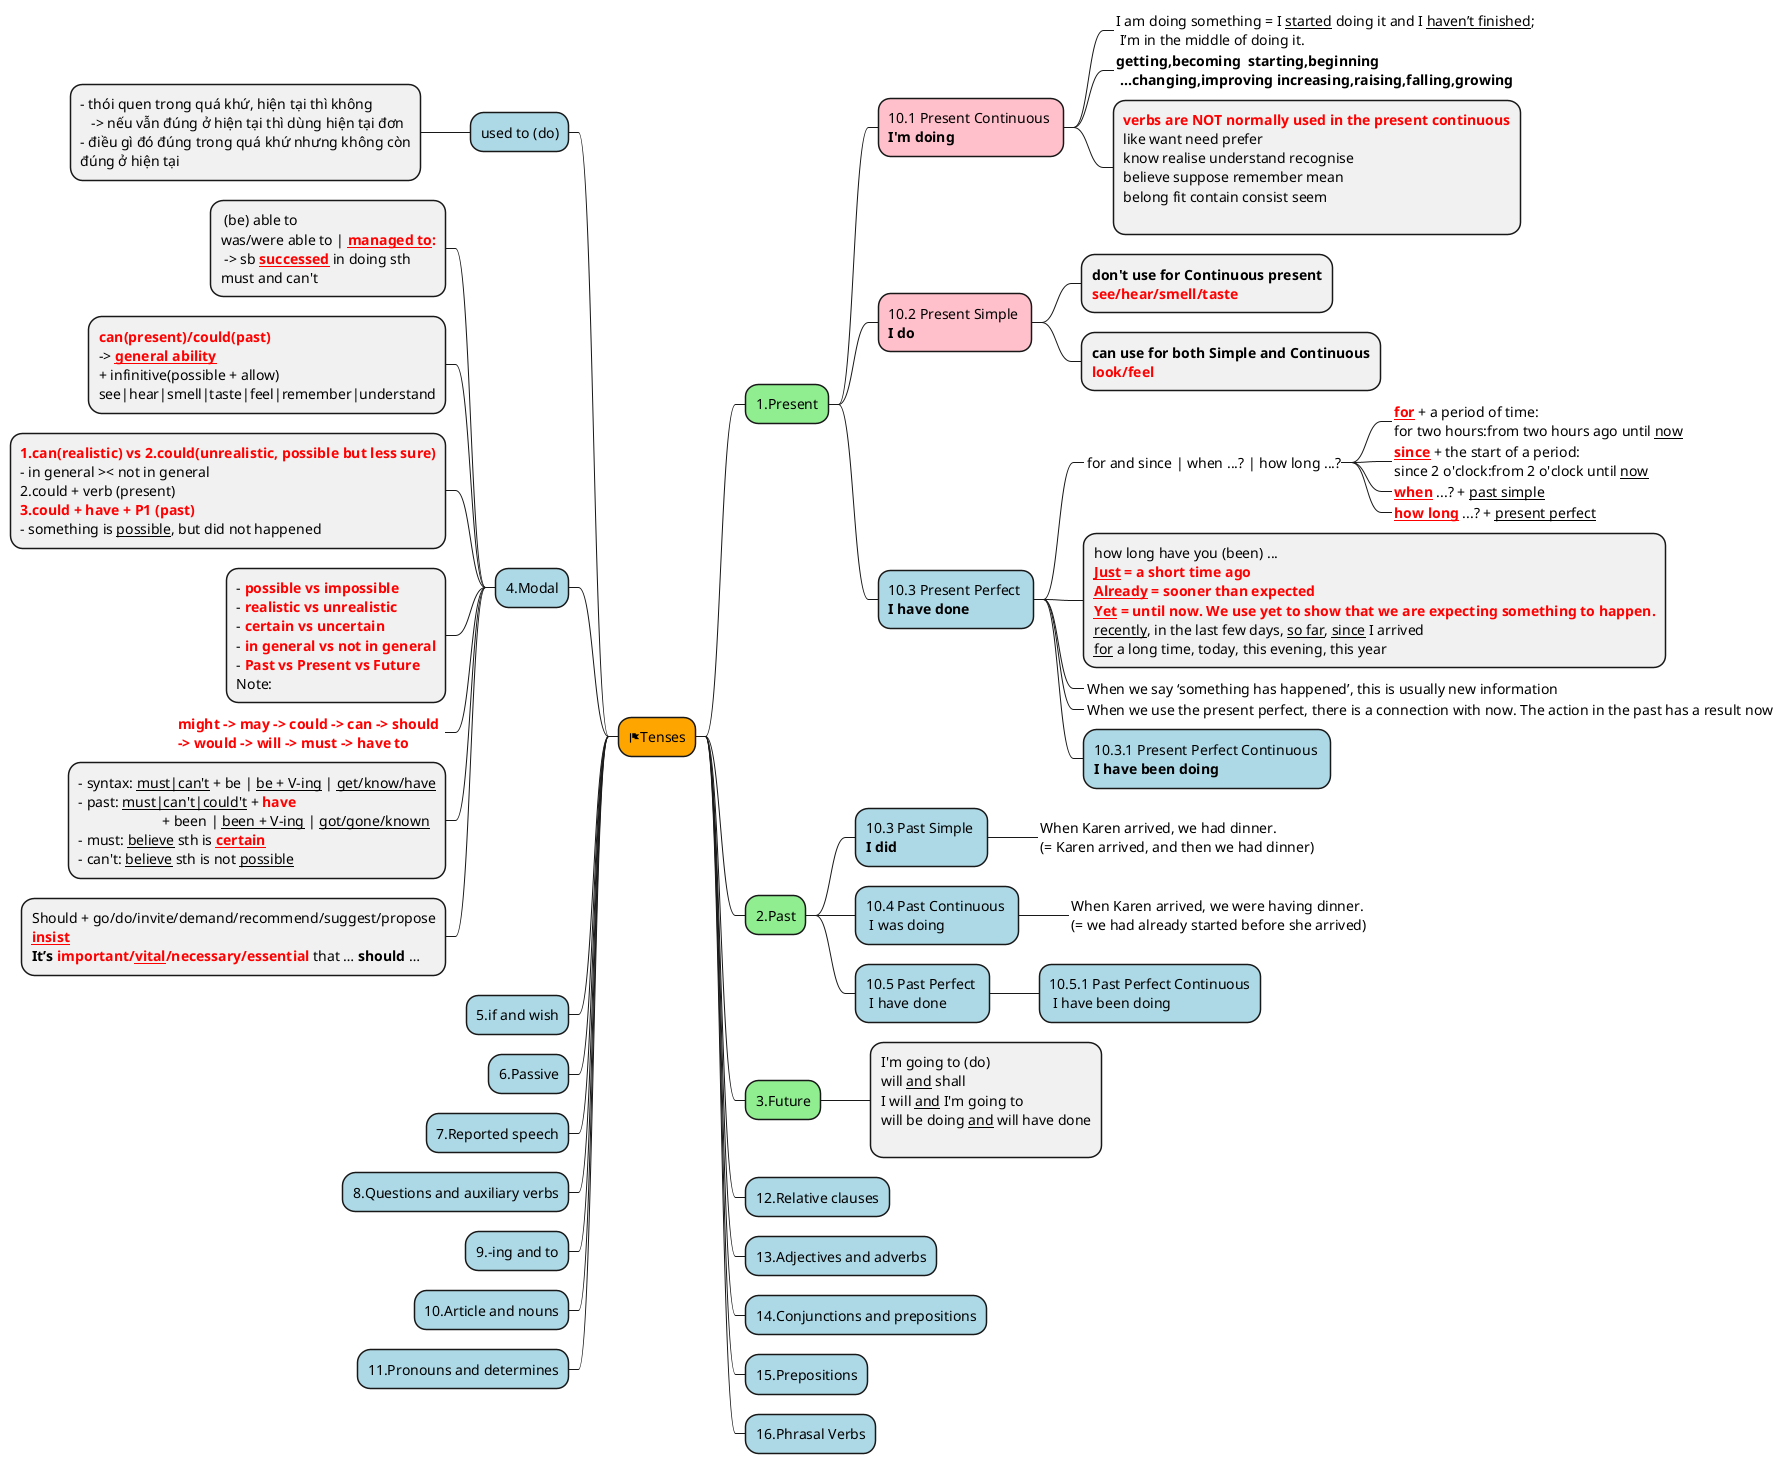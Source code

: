 @startmindmap
'https://canadadotnet.files.wordpress.com/2020/05/english-grammar-in-use-intermediate.pdf

'caption figure 1
'title My super title

*[#orange] <&flag>Tenses
**[#lightgreen] 1.Present
***[#pink] 10.1 Present Continuous \n<b>I'm doing
****_ I am doing something = I __started__ doing it and I __haven’t finished__; \n I’m in the middle of doing it.
****_ <b>getting,becoming  starting,beginning \n <b>...changing,improving increasing,raising,falling,growing
****:<b><color:red>verbs are NOT normally used in the present continuous
like want need prefer
know realise understand recognise
believe suppose remember mean
belong fit contain consist seem
;

***[#pink] 10.2 Present Simple \n<b>I do
****:<b>don't use for Continuous present
<b><color:red>see/hear/smell/taste;
****:<b>can use for both Simple and Continuous
<b><color:red>look/feel;


***[#lightblue] 10.3 Present Perfect \n<b>I have done
****_ for and since | when ...? | how long ...?
*****_ <b><color:red>__for__</b> + a period of time: \nfor two hours:from two hours ago until __now__
*****_ <b><color:red>__since__</b> + the start of a period: \nsince 2 o'clock:from 2 o'clock until __now__
*****_ <b><color:red>__when__</b> ...? + __past simple__
*****_ <b><color:red>__how long__</b> ...? + __present perfect__

****:how long have you (been) ...
<b><color:red>__Just__ = a short time ago
<b><color:red>__Already__ = sooner than expected
<b><color:red>__Yet__ = until now. We use yet to show that we are expecting something to happen.
__recently__, in the last few days, __so far__, __since__ I arrived
__for__ a long time, today, this evening, this year;
****_ When we say ‘something has happened’, this is usually new information
****_ When we use the present perfect, there is a connection with now. The action in the past has a result now
****[#lightblue] 10.3.1 Present Perfect Continuous \n<b>I have been doing

**[#lightgreen] 2.Past
***[#lightblue] 10.3 Past Simple \n<b>I did
****_ When Karen arrived, we had dinner. \n(= Karen arrived, and then we had dinner)
***[#lightblue] 10.4 Past Continuous \n I was doing
****_ When Karen arrived, we were having dinner. \n(= we had already started before she arrived)
***[#lightblue] 10.5 Past Perfect \n I have done
****[#lightblue] 10.5.1 Past Perfect Continuous\n I have been doing

**[#lightgreen] 3.Future
***:I'm going to (do)
will __and__ shall
I will __and__ I'm going to
will be doing __and__ will have done
;


**[#lightblue] 12.Relative clauses
**[#lightblue] 13.Adjectives and adverbs
**[#lightblue] 14.Conjunctions and prepositions
**[#lightblue] 15.Prepositions
**[#lightblue] 16.Phrasal Verbs


left side
'**[#lightblue] have __and__ have got
**[#lightblue] used to (do)
***:- thói quen trong quá khứ, hiện tại thì không
   -> nếu vẫn đúng ở hiện tại thì dùng hiện tại đơn
- điều gì đó đúng trong quá khứ nhưng không còn
đúng ở hiện tại;
**[#lightblue] 4.Modal
***: (be) able to
was/were able to | <b><color:red>__managed to__:
 -> sb <b><color:red>__successed__</b> in doing sth
must and can't;
***:<b><color:red>can(present)/could(past)
-> <b><color:red>__general ability__
+ infinitive(possible + allow)
see|hear|smell|taste|feel|remember|understand;
***:<b><color:red>1.can(realistic) vs 2.could(unrealistic, possible but less sure)
- in general >< not in general
2.could + verb (present)
<b><color:red>3.could + have + P1 (past)
- something is __possible__, but did not happened;
***:-<b><color:red> possible vs impossible
-<b><color:red> realistic vs unrealistic
-<b><color:red> certain vs uncertain
-<b><color:red> in general vs not in general
-<b><color:red> Past vs Present vs Future
Note:  ;
***_ <b><color:red>might -> may -> could -> can -> should \n<b><color:red>-> would -> will -> must -> have to
***:- syntax: __must|can't__ + be | __be + V-ing__ | __get/know/have__
- past: __must|can't|could't__ + <b><color:red>have</b>
                       + been | __been + V-ing__ | __got/gone/known__
- must: __believe__ sth is <b><color:red>__certain__
' you've been travelling all day. you must be tired
- can't: __believe__ sth is not __possible__;
***:Should + go/do/invite/demand/recommend/suggest/propose
<b><color:red>__insist__
<b>It’s <color:red>important/__vital__/necessary/essential</b> that … <b>should</b> … ;
**[#lightblue] 5.if and wish
**[#lightblue] 6.Passive
**[#lightblue] 7.Reported speech
**[#lightblue] 8.Questions and auxiliary verbs
**[#lightblue] 9.-ing and to
**[#lightblue] 10.Article and nouns
**[#lightblue] 11.Pronouns and determines



@endmindmap
